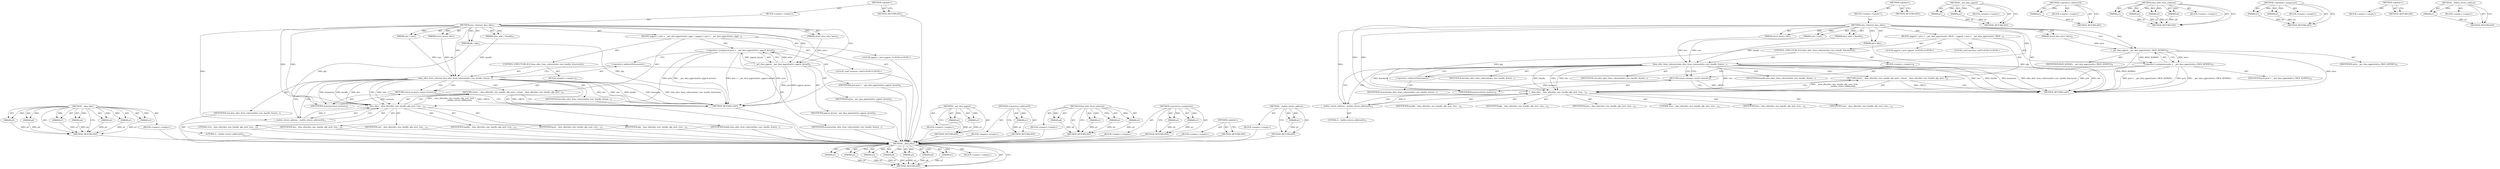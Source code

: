 digraph "__builtin_return_address" {
vulnerable_96 [label=<(METHOD,__dma_alloc)>];
vulnerable_97 [label=<(PARAM,p1)>];
vulnerable_98 [label=<(PARAM,p2)>];
vulnerable_99 [label=<(PARAM,p3)>];
vulnerable_100 [label=<(PARAM,p4)>];
vulnerable_101 [label=<(PARAM,p5)>];
vulnerable_102 [label=<(PARAM,p6)>];
vulnerable_103 [label=<(PARAM,p7)>];
vulnerable_104 [label=<(BLOCK,&lt;empty&gt;,&lt;empty&gt;)>];
vulnerable_105 [label=<(METHOD_RETURN,ANY)>];
vulnerable_6 [label=<(METHOD,&lt;global&gt;)<SUB>1</SUB>>];
vulnerable_7 [label=<(BLOCK,&lt;empty&gt;,&lt;empty&gt;)<SUB>1</SUB>>];
vulnerable_8 [label=<(METHOD,arm_coherent_dma_alloc)<SUB>1</SUB>>];
vulnerable_9 [label=<(PARAM,struct device *dev)<SUB>1</SUB>>];
vulnerable_10 [label=<(PARAM,size_t size)<SUB>1</SUB>>];
vulnerable_11 [label=<(PARAM,dma_addr_t *handle)<SUB>2</SUB>>];
vulnerable_12 [label=<(PARAM,gfp_t gfp)<SUB>2</SUB>>];
vulnerable_13 [label=<(PARAM,struct dma_attrs *attrs)<SUB>2</SUB>>];
vulnerable_14 [label=<(BLOCK,{
	pgprot_t prot = __get_dma_pgprot(attrs, pgpr...,{
	pgprot_t prot = __get_dma_pgprot(attrs, pgpr...)<SUB>3</SUB>>];
vulnerable_15 [label="<(LOCAL,pgprot_t prot: pgprot_t)<SUB>4</SUB>>"];
vulnerable_16 [label=<(&lt;operator&gt;.assignment,prot = __get_dma_pgprot(attrs, pgprot_kernel))<SUB>4</SUB>>];
vulnerable_17 [label=<(IDENTIFIER,prot,prot = __get_dma_pgprot(attrs, pgprot_kernel))<SUB>4</SUB>>];
vulnerable_18 [label=<(__get_dma_pgprot,__get_dma_pgprot(attrs, pgprot_kernel))<SUB>4</SUB>>];
vulnerable_19 [label=<(IDENTIFIER,attrs,__get_dma_pgprot(attrs, pgprot_kernel))<SUB>4</SUB>>];
vulnerable_20 [label=<(IDENTIFIER,pgprot_kernel,__get_dma_pgprot(attrs, pgprot_kernel))<SUB>4</SUB>>];
vulnerable_21 [label="<(LOCAL,void* memory: void*)<SUB>5</SUB>>"];
vulnerable_22 [label=<(CONTROL_STRUCTURE,IF,if (dma_alloc_from_coherent(dev, size, handle, &amp;memory)))<SUB>7</SUB>>];
vulnerable_23 [label=<(dma_alloc_from_coherent,dma_alloc_from_coherent(dev, size, handle, &amp;mem...)<SUB>7</SUB>>];
vulnerable_24 [label=<(IDENTIFIER,dev,dma_alloc_from_coherent(dev, size, handle, &amp;mem...)<SUB>7</SUB>>];
vulnerable_25 [label=<(IDENTIFIER,size,dma_alloc_from_coherent(dev, size, handle, &amp;mem...)<SUB>7</SUB>>];
vulnerable_26 [label=<(IDENTIFIER,handle,dma_alloc_from_coherent(dev, size, handle, &amp;mem...)<SUB>7</SUB>>];
vulnerable_27 [label=<(&lt;operator&gt;.addressOf,&amp;memory)<SUB>7</SUB>>];
vulnerable_28 [label=<(IDENTIFIER,memory,dma_alloc_from_coherent(dev, size, handle, &amp;mem...)<SUB>7</SUB>>];
vulnerable_29 [label=<(BLOCK,&lt;empty&gt;,&lt;empty&gt;)<SUB>8</SUB>>];
vulnerable_30 [label=<(RETURN,return memory;,return memory;)<SUB>8</SUB>>];
vulnerable_31 [label=<(IDENTIFIER,memory,return memory;)<SUB>8</SUB>>];
vulnerable_32 [label=<(RETURN,return __dma_alloc(dev, size, handle, gfp, prot...,return __dma_alloc(dev, size, handle, gfp, prot...)<SUB>10</SUB>>];
vulnerable_33 [label=<(__dma_alloc,__dma_alloc(dev, size, handle, gfp, prot, true,...)<SUB>10</SUB>>];
vulnerable_34 [label=<(IDENTIFIER,dev,__dma_alloc(dev, size, handle, gfp, prot, true,...)<SUB>10</SUB>>];
vulnerable_35 [label=<(IDENTIFIER,size,__dma_alloc(dev, size, handle, gfp, prot, true,...)<SUB>10</SUB>>];
vulnerable_36 [label=<(IDENTIFIER,handle,__dma_alloc(dev, size, handle, gfp, prot, true,...)<SUB>10</SUB>>];
vulnerable_37 [label=<(IDENTIFIER,gfp,__dma_alloc(dev, size, handle, gfp, prot, true,...)<SUB>10</SUB>>];
vulnerable_38 [label=<(IDENTIFIER,prot,__dma_alloc(dev, size, handle, gfp, prot, true,...)<SUB>10</SUB>>];
vulnerable_39 [label=<(LITERAL,true,__dma_alloc(dev, size, handle, gfp, prot, true,...)<SUB>10</SUB>>];
vulnerable_40 [label=<(__builtin_return_address,__builtin_return_address(0))<SUB>11</SUB>>];
vulnerable_41 [label=<(LITERAL,0,__builtin_return_address(0))<SUB>11</SUB>>];
vulnerable_42 [label=<(METHOD_RETURN,void*)<SUB>1</SUB>>];
vulnerable_44 [label=<(METHOD_RETURN,ANY)<SUB>1</SUB>>];
vulnerable_80 [label=<(METHOD,__get_dma_pgprot)>];
vulnerable_81 [label=<(PARAM,p1)>];
vulnerable_82 [label=<(PARAM,p2)>];
vulnerable_83 [label=<(BLOCK,&lt;empty&gt;,&lt;empty&gt;)>];
vulnerable_84 [label=<(METHOD_RETURN,ANY)>];
vulnerable_92 [label=<(METHOD,&lt;operator&gt;.addressOf)>];
vulnerable_93 [label=<(PARAM,p1)>];
vulnerable_94 [label=<(BLOCK,&lt;empty&gt;,&lt;empty&gt;)>];
vulnerable_95 [label=<(METHOD_RETURN,ANY)>];
vulnerable_85 [label=<(METHOD,dma_alloc_from_coherent)>];
vulnerable_86 [label=<(PARAM,p1)>];
vulnerable_87 [label=<(PARAM,p2)>];
vulnerable_88 [label=<(PARAM,p3)>];
vulnerable_89 [label=<(PARAM,p4)>];
vulnerable_90 [label=<(BLOCK,&lt;empty&gt;,&lt;empty&gt;)>];
vulnerable_91 [label=<(METHOD_RETURN,ANY)>];
vulnerable_75 [label=<(METHOD,&lt;operator&gt;.assignment)>];
vulnerable_76 [label=<(PARAM,p1)>];
vulnerable_77 [label=<(PARAM,p2)>];
vulnerable_78 [label=<(BLOCK,&lt;empty&gt;,&lt;empty&gt;)>];
vulnerable_79 [label=<(METHOD_RETURN,ANY)>];
vulnerable_69 [label=<(METHOD,&lt;global&gt;)<SUB>1</SUB>>];
vulnerable_70 [label=<(BLOCK,&lt;empty&gt;,&lt;empty&gt;)>];
vulnerable_71 [label=<(METHOD_RETURN,ANY)>];
vulnerable_106 [label=<(METHOD,__builtin_return_address)>];
vulnerable_107 [label=<(PARAM,p1)>];
vulnerable_108 [label=<(BLOCK,&lt;empty&gt;,&lt;empty&gt;)>];
vulnerable_109 [label=<(METHOD_RETURN,ANY)>];
fixed_96 [label=<(METHOD,__dma_alloc)>];
fixed_97 [label=<(PARAM,p1)>];
fixed_98 [label=<(PARAM,p2)>];
fixed_99 [label=<(PARAM,p3)>];
fixed_100 [label=<(PARAM,p4)>];
fixed_101 [label=<(PARAM,p5)>];
fixed_102 [label=<(PARAM,p6)>];
fixed_103 [label=<(PARAM,p7)>];
fixed_104 [label=<(BLOCK,&lt;empty&gt;,&lt;empty&gt;)>];
fixed_105 [label=<(METHOD_RETURN,ANY)>];
fixed_6 [label=<(METHOD,&lt;global&gt;)<SUB>1</SUB>>];
fixed_7 [label=<(BLOCK,&lt;empty&gt;,&lt;empty&gt;)<SUB>1</SUB>>];
fixed_8 [label=<(METHOD,arm_coherent_dma_alloc)<SUB>1</SUB>>];
fixed_9 [label=<(PARAM,struct device *dev)<SUB>1</SUB>>];
fixed_10 [label=<(PARAM,size_t size)<SUB>1</SUB>>];
fixed_11 [label=<(PARAM,dma_addr_t *handle)<SUB>2</SUB>>];
fixed_12 [label=<(PARAM,gfp_t gfp)<SUB>2</SUB>>];
fixed_13 [label=<(PARAM,struct dma_attrs *attrs)<SUB>2</SUB>>];
fixed_14 [label=<(BLOCK,{
	pgprot_t prot = __get_dma_pgprot(attrs, PAGE...,{
	pgprot_t prot = __get_dma_pgprot(attrs, PAGE...)<SUB>3</SUB>>];
fixed_15 [label="<(LOCAL,pgprot_t prot: pgprot_t)<SUB>4</SUB>>"];
fixed_16 [label=<(&lt;operator&gt;.assignment,prot = __get_dma_pgprot(attrs, PAGE_KERNEL))<SUB>4</SUB>>];
fixed_17 [label=<(IDENTIFIER,prot,prot = __get_dma_pgprot(attrs, PAGE_KERNEL))<SUB>4</SUB>>];
fixed_18 [label=<(__get_dma_pgprot,__get_dma_pgprot(attrs, PAGE_KERNEL))<SUB>4</SUB>>];
fixed_19 [label=<(IDENTIFIER,attrs,__get_dma_pgprot(attrs, PAGE_KERNEL))<SUB>4</SUB>>];
fixed_20 [label=<(IDENTIFIER,PAGE_KERNEL,__get_dma_pgprot(attrs, PAGE_KERNEL))<SUB>4</SUB>>];
fixed_21 [label="<(LOCAL,void* memory: void*)<SUB>5</SUB>>"];
fixed_22 [label=<(CONTROL_STRUCTURE,IF,if (dma_alloc_from_coherent(dev, size, handle, &amp;memory)))<SUB>7</SUB>>];
fixed_23 [label=<(dma_alloc_from_coherent,dma_alloc_from_coherent(dev, size, handle, &amp;mem...)<SUB>7</SUB>>];
fixed_24 [label=<(IDENTIFIER,dev,dma_alloc_from_coherent(dev, size, handle, &amp;mem...)<SUB>7</SUB>>];
fixed_25 [label=<(IDENTIFIER,size,dma_alloc_from_coherent(dev, size, handle, &amp;mem...)<SUB>7</SUB>>];
fixed_26 [label=<(IDENTIFIER,handle,dma_alloc_from_coherent(dev, size, handle, &amp;mem...)<SUB>7</SUB>>];
fixed_27 [label=<(&lt;operator&gt;.addressOf,&amp;memory)<SUB>7</SUB>>];
fixed_28 [label=<(IDENTIFIER,memory,dma_alloc_from_coherent(dev, size, handle, &amp;mem...)<SUB>7</SUB>>];
fixed_29 [label=<(BLOCK,&lt;empty&gt;,&lt;empty&gt;)<SUB>8</SUB>>];
fixed_30 [label=<(RETURN,return memory;,return memory;)<SUB>8</SUB>>];
fixed_31 [label=<(IDENTIFIER,memory,return memory;)<SUB>8</SUB>>];
fixed_32 [label=<(RETURN,return __dma_alloc(dev, size, handle, gfp, prot...,return __dma_alloc(dev, size, handle, gfp, prot...)<SUB>10</SUB>>];
fixed_33 [label=<(__dma_alloc,__dma_alloc(dev, size, handle, gfp, prot, true,...)<SUB>10</SUB>>];
fixed_34 [label=<(IDENTIFIER,dev,__dma_alloc(dev, size, handle, gfp, prot, true,...)<SUB>10</SUB>>];
fixed_35 [label=<(IDENTIFIER,size,__dma_alloc(dev, size, handle, gfp, prot, true,...)<SUB>10</SUB>>];
fixed_36 [label=<(IDENTIFIER,handle,__dma_alloc(dev, size, handle, gfp, prot, true,...)<SUB>10</SUB>>];
fixed_37 [label=<(IDENTIFIER,gfp,__dma_alloc(dev, size, handle, gfp, prot, true,...)<SUB>10</SUB>>];
fixed_38 [label=<(IDENTIFIER,prot,__dma_alloc(dev, size, handle, gfp, prot, true,...)<SUB>10</SUB>>];
fixed_39 [label=<(LITERAL,true,__dma_alloc(dev, size, handle, gfp, prot, true,...)<SUB>10</SUB>>];
fixed_40 [label=<(__builtin_return_address,__builtin_return_address(0))<SUB>11</SUB>>];
fixed_41 [label=<(LITERAL,0,__builtin_return_address(0))<SUB>11</SUB>>];
fixed_42 [label=<(METHOD_RETURN,void*)<SUB>1</SUB>>];
fixed_44 [label=<(METHOD_RETURN,ANY)<SUB>1</SUB>>];
fixed_80 [label=<(METHOD,__get_dma_pgprot)>];
fixed_81 [label=<(PARAM,p1)>];
fixed_82 [label=<(PARAM,p2)>];
fixed_83 [label=<(BLOCK,&lt;empty&gt;,&lt;empty&gt;)>];
fixed_84 [label=<(METHOD_RETURN,ANY)>];
fixed_92 [label=<(METHOD,&lt;operator&gt;.addressOf)>];
fixed_93 [label=<(PARAM,p1)>];
fixed_94 [label=<(BLOCK,&lt;empty&gt;,&lt;empty&gt;)>];
fixed_95 [label=<(METHOD_RETURN,ANY)>];
fixed_85 [label=<(METHOD,dma_alloc_from_coherent)>];
fixed_86 [label=<(PARAM,p1)>];
fixed_87 [label=<(PARAM,p2)>];
fixed_88 [label=<(PARAM,p3)>];
fixed_89 [label=<(PARAM,p4)>];
fixed_90 [label=<(BLOCK,&lt;empty&gt;,&lt;empty&gt;)>];
fixed_91 [label=<(METHOD_RETURN,ANY)>];
fixed_75 [label=<(METHOD,&lt;operator&gt;.assignment)>];
fixed_76 [label=<(PARAM,p1)>];
fixed_77 [label=<(PARAM,p2)>];
fixed_78 [label=<(BLOCK,&lt;empty&gt;,&lt;empty&gt;)>];
fixed_79 [label=<(METHOD_RETURN,ANY)>];
fixed_69 [label=<(METHOD,&lt;global&gt;)<SUB>1</SUB>>];
fixed_70 [label=<(BLOCK,&lt;empty&gt;,&lt;empty&gt;)>];
fixed_71 [label=<(METHOD_RETURN,ANY)>];
fixed_106 [label=<(METHOD,__builtin_return_address)>];
fixed_107 [label=<(PARAM,p1)>];
fixed_108 [label=<(BLOCK,&lt;empty&gt;,&lt;empty&gt;)>];
fixed_109 [label=<(METHOD_RETURN,ANY)>];
vulnerable_96 -> vulnerable_97  [key=0, label="AST: "];
vulnerable_96 -> vulnerable_97  [key=1, label="DDG: "];
vulnerable_96 -> vulnerable_104  [key=0, label="AST: "];
vulnerable_96 -> vulnerable_98  [key=0, label="AST: "];
vulnerable_96 -> vulnerable_98  [key=1, label="DDG: "];
vulnerable_96 -> vulnerable_105  [key=0, label="AST: "];
vulnerable_96 -> vulnerable_105  [key=1, label="CFG: "];
vulnerable_96 -> vulnerable_99  [key=0, label="AST: "];
vulnerable_96 -> vulnerable_99  [key=1, label="DDG: "];
vulnerable_96 -> vulnerable_100  [key=0, label="AST: "];
vulnerable_96 -> vulnerable_100  [key=1, label="DDG: "];
vulnerable_96 -> vulnerable_101  [key=0, label="AST: "];
vulnerable_96 -> vulnerable_101  [key=1, label="DDG: "];
vulnerable_96 -> vulnerable_102  [key=0, label="AST: "];
vulnerable_96 -> vulnerable_102  [key=1, label="DDG: "];
vulnerable_96 -> vulnerable_103  [key=0, label="AST: "];
vulnerable_96 -> vulnerable_103  [key=1, label="DDG: "];
vulnerable_97 -> vulnerable_105  [key=0, label="DDG: p1"];
vulnerable_98 -> vulnerable_105  [key=0, label="DDG: p2"];
vulnerable_99 -> vulnerable_105  [key=0, label="DDG: p3"];
vulnerable_100 -> vulnerable_105  [key=0, label="DDG: p4"];
vulnerable_101 -> vulnerable_105  [key=0, label="DDG: p5"];
vulnerable_102 -> vulnerable_105  [key=0, label="DDG: p6"];
vulnerable_103 -> vulnerable_105  [key=0, label="DDG: p7"];
vulnerable_104 -> fixed_96  [key=0];
vulnerable_105 -> fixed_96  [key=0];
vulnerable_6 -> vulnerable_7  [key=0, label="AST: "];
vulnerable_6 -> vulnerable_44  [key=0, label="AST: "];
vulnerable_6 -> vulnerable_44  [key=1, label="CFG: "];
vulnerable_7 -> vulnerable_8  [key=0, label="AST: "];
vulnerable_8 -> vulnerable_9  [key=0, label="AST: "];
vulnerable_8 -> vulnerable_9  [key=1, label="DDG: "];
vulnerable_8 -> vulnerable_10  [key=0, label="AST: "];
vulnerable_8 -> vulnerable_10  [key=1, label="DDG: "];
vulnerable_8 -> vulnerable_11  [key=0, label="AST: "];
vulnerable_8 -> vulnerable_11  [key=1, label="DDG: "];
vulnerable_8 -> vulnerable_12  [key=0, label="AST: "];
vulnerable_8 -> vulnerable_12  [key=1, label="DDG: "];
vulnerable_8 -> vulnerable_13  [key=0, label="AST: "];
vulnerable_8 -> vulnerable_13  [key=1, label="DDG: "];
vulnerable_8 -> vulnerable_14  [key=0, label="AST: "];
vulnerable_8 -> vulnerable_42  [key=0, label="AST: "];
vulnerable_8 -> vulnerable_18  [key=0, label="CFG: "];
vulnerable_8 -> vulnerable_18  [key=1, label="DDG: "];
vulnerable_8 -> vulnerable_23  [key=0, label="DDG: "];
vulnerable_8 -> vulnerable_33  [key=0, label="DDG: "];
vulnerable_8 -> vulnerable_31  [key=0, label="DDG: "];
vulnerable_8 -> vulnerable_40  [key=0, label="DDG: "];
vulnerable_9 -> vulnerable_23  [key=0, label="DDG: dev"];
vulnerable_10 -> vulnerable_23  [key=0, label="DDG: size"];
vulnerable_11 -> vulnerable_23  [key=0, label="DDG: handle"];
vulnerable_12 -> vulnerable_42  [key=0, label="DDG: gfp"];
vulnerable_12 -> vulnerable_33  [key=0, label="DDG: gfp"];
vulnerable_13 -> vulnerable_18  [key=0, label="DDG: attrs"];
vulnerable_14 -> vulnerable_15  [key=0, label="AST: "];
vulnerable_14 -> vulnerable_16  [key=0, label="AST: "];
vulnerable_14 -> vulnerable_21  [key=0, label="AST: "];
vulnerable_14 -> vulnerable_22  [key=0, label="AST: "];
vulnerable_14 -> vulnerable_32  [key=0, label="AST: "];
vulnerable_15 -> fixed_96  [key=0];
vulnerable_16 -> vulnerable_17  [key=0, label="AST: "];
vulnerable_16 -> vulnerable_18  [key=0, label="AST: "];
vulnerable_16 -> vulnerable_27  [key=0, label="CFG: "];
vulnerable_16 -> vulnerable_42  [key=0, label="DDG: prot"];
vulnerable_16 -> vulnerable_42  [key=1, label="DDG: __get_dma_pgprot(attrs, pgprot_kernel)"];
vulnerable_16 -> vulnerable_42  [key=2, label="DDG: prot = __get_dma_pgprot(attrs, pgprot_kernel)"];
vulnerable_16 -> vulnerable_33  [key=0, label="DDG: prot"];
vulnerable_17 -> fixed_96  [key=0];
vulnerable_18 -> vulnerable_19  [key=0, label="AST: "];
vulnerable_18 -> vulnerable_20  [key=0, label="AST: "];
vulnerable_18 -> vulnerable_16  [key=0, label="CFG: "];
vulnerable_18 -> vulnerable_16  [key=1, label="DDG: attrs"];
vulnerable_18 -> vulnerable_16  [key=2, label="DDG: pgprot_kernel"];
vulnerable_18 -> vulnerable_42  [key=0, label="DDG: attrs"];
vulnerable_18 -> vulnerable_42  [key=1, label="DDG: pgprot_kernel"];
vulnerable_19 -> fixed_96  [key=0];
vulnerable_20 -> fixed_96  [key=0];
vulnerable_21 -> fixed_96  [key=0];
vulnerable_22 -> vulnerable_23  [key=0, label="AST: "];
vulnerable_22 -> vulnerable_29  [key=0, label="AST: "];
vulnerable_23 -> vulnerable_24  [key=0, label="AST: "];
vulnerable_23 -> vulnerable_25  [key=0, label="AST: "];
vulnerable_23 -> vulnerable_26  [key=0, label="AST: "];
vulnerable_23 -> vulnerable_27  [key=0, label="AST: "];
vulnerable_23 -> vulnerable_30  [key=0, label="CFG: "];
vulnerable_23 -> vulnerable_30  [key=1, label="CDG: "];
vulnerable_23 -> vulnerable_40  [key=0, label="CFG: "];
vulnerable_23 -> vulnerable_40  [key=1, label="CDG: "];
vulnerable_23 -> vulnerable_42  [key=0, label="DDG: dev"];
vulnerable_23 -> vulnerable_42  [key=1, label="DDG: size"];
vulnerable_23 -> vulnerable_42  [key=2, label="DDG: handle"];
vulnerable_23 -> vulnerable_42  [key=3, label="DDG: &amp;memory"];
vulnerable_23 -> vulnerable_42  [key=4, label="DDG: dma_alloc_from_coherent(dev, size, handle, &amp;memory)"];
vulnerable_23 -> vulnerable_33  [key=0, label="DDG: dev"];
vulnerable_23 -> vulnerable_33  [key=1, label="DDG: size"];
vulnerable_23 -> vulnerable_33  [key=2, label="DDG: handle"];
vulnerable_23 -> vulnerable_33  [key=3, label="CDG: "];
vulnerable_23 -> vulnerable_31  [key=0, label="DDG: &amp;memory"];
vulnerable_23 -> vulnerable_32  [key=0, label="CDG: "];
vulnerable_24 -> fixed_96  [key=0];
vulnerable_25 -> fixed_96  [key=0];
vulnerable_26 -> fixed_96  [key=0];
vulnerable_27 -> vulnerable_28  [key=0, label="AST: "];
vulnerable_27 -> vulnerable_23  [key=0, label="CFG: "];
vulnerable_28 -> fixed_96  [key=0];
vulnerable_29 -> vulnerable_30  [key=0, label="AST: "];
vulnerable_30 -> vulnerable_31  [key=0, label="AST: "];
vulnerable_30 -> vulnerable_42  [key=0, label="CFG: "];
vulnerable_30 -> vulnerable_42  [key=1, label="DDG: &lt;RET&gt;"];
vulnerable_31 -> vulnerable_30  [key=0, label="DDG: memory"];
vulnerable_32 -> vulnerable_33  [key=0, label="AST: "];
vulnerable_32 -> vulnerable_42  [key=0, label="CFG: "];
vulnerable_32 -> vulnerable_42  [key=1, label="DDG: &lt;RET&gt;"];
vulnerable_33 -> vulnerable_34  [key=0, label="AST: "];
vulnerable_33 -> vulnerable_35  [key=0, label="AST: "];
vulnerable_33 -> vulnerable_36  [key=0, label="AST: "];
vulnerable_33 -> vulnerable_37  [key=0, label="AST: "];
vulnerable_33 -> vulnerable_38  [key=0, label="AST: "];
vulnerable_33 -> vulnerable_39  [key=0, label="AST: "];
vulnerable_33 -> vulnerable_40  [key=0, label="AST: "];
vulnerable_33 -> vulnerable_32  [key=0, label="CFG: "];
vulnerable_33 -> vulnerable_32  [key=1, label="DDG: __dma_alloc(dev, size, handle, gfp, prot, true,
			   __builtin_return_address(0))"];
vulnerable_34 -> fixed_96  [key=0];
vulnerable_35 -> fixed_96  [key=0];
vulnerable_36 -> fixed_96  [key=0];
vulnerable_37 -> fixed_96  [key=0];
vulnerable_38 -> fixed_96  [key=0];
vulnerable_39 -> fixed_96  [key=0];
vulnerable_40 -> vulnerable_41  [key=0, label="AST: "];
vulnerable_40 -> vulnerable_33  [key=0, label="CFG: "];
vulnerable_40 -> vulnerable_33  [key=1, label="DDG: 0"];
vulnerable_41 -> fixed_96  [key=0];
vulnerable_42 -> fixed_96  [key=0];
vulnerable_44 -> fixed_96  [key=0];
vulnerable_80 -> vulnerable_81  [key=0, label="AST: "];
vulnerable_80 -> vulnerable_81  [key=1, label="DDG: "];
vulnerable_80 -> vulnerable_83  [key=0, label="AST: "];
vulnerable_80 -> vulnerable_82  [key=0, label="AST: "];
vulnerable_80 -> vulnerable_82  [key=1, label="DDG: "];
vulnerable_80 -> vulnerable_84  [key=0, label="AST: "];
vulnerable_80 -> vulnerable_84  [key=1, label="CFG: "];
vulnerable_81 -> vulnerable_84  [key=0, label="DDG: p1"];
vulnerable_82 -> vulnerable_84  [key=0, label="DDG: p2"];
vulnerable_83 -> fixed_96  [key=0];
vulnerable_84 -> fixed_96  [key=0];
vulnerable_92 -> vulnerable_93  [key=0, label="AST: "];
vulnerable_92 -> vulnerable_93  [key=1, label="DDG: "];
vulnerable_92 -> vulnerable_94  [key=0, label="AST: "];
vulnerable_92 -> vulnerable_95  [key=0, label="AST: "];
vulnerable_92 -> vulnerable_95  [key=1, label="CFG: "];
vulnerable_93 -> vulnerable_95  [key=0, label="DDG: p1"];
vulnerable_94 -> fixed_96  [key=0];
vulnerable_95 -> fixed_96  [key=0];
vulnerable_85 -> vulnerable_86  [key=0, label="AST: "];
vulnerable_85 -> vulnerable_86  [key=1, label="DDG: "];
vulnerable_85 -> vulnerable_90  [key=0, label="AST: "];
vulnerable_85 -> vulnerable_87  [key=0, label="AST: "];
vulnerable_85 -> vulnerable_87  [key=1, label="DDG: "];
vulnerable_85 -> vulnerable_91  [key=0, label="AST: "];
vulnerable_85 -> vulnerable_91  [key=1, label="CFG: "];
vulnerable_85 -> vulnerable_88  [key=0, label="AST: "];
vulnerable_85 -> vulnerable_88  [key=1, label="DDG: "];
vulnerable_85 -> vulnerable_89  [key=0, label="AST: "];
vulnerable_85 -> vulnerable_89  [key=1, label="DDG: "];
vulnerable_86 -> vulnerable_91  [key=0, label="DDG: p1"];
vulnerable_87 -> vulnerable_91  [key=0, label="DDG: p2"];
vulnerable_88 -> vulnerable_91  [key=0, label="DDG: p3"];
vulnerable_89 -> vulnerable_91  [key=0, label="DDG: p4"];
vulnerable_90 -> fixed_96  [key=0];
vulnerable_91 -> fixed_96  [key=0];
vulnerable_75 -> vulnerable_76  [key=0, label="AST: "];
vulnerable_75 -> vulnerable_76  [key=1, label="DDG: "];
vulnerable_75 -> vulnerable_78  [key=0, label="AST: "];
vulnerable_75 -> vulnerable_77  [key=0, label="AST: "];
vulnerable_75 -> vulnerable_77  [key=1, label="DDG: "];
vulnerable_75 -> vulnerable_79  [key=0, label="AST: "];
vulnerable_75 -> vulnerable_79  [key=1, label="CFG: "];
vulnerable_76 -> vulnerable_79  [key=0, label="DDG: p1"];
vulnerable_77 -> vulnerable_79  [key=0, label="DDG: p2"];
vulnerable_78 -> fixed_96  [key=0];
vulnerable_79 -> fixed_96  [key=0];
vulnerable_69 -> vulnerable_70  [key=0, label="AST: "];
vulnerable_69 -> vulnerable_71  [key=0, label="AST: "];
vulnerable_69 -> vulnerable_71  [key=1, label="CFG: "];
vulnerable_70 -> fixed_96  [key=0];
vulnerable_71 -> fixed_96  [key=0];
vulnerable_106 -> vulnerable_107  [key=0, label="AST: "];
vulnerable_106 -> vulnerable_107  [key=1, label="DDG: "];
vulnerable_106 -> vulnerable_108  [key=0, label="AST: "];
vulnerable_106 -> vulnerable_109  [key=0, label="AST: "];
vulnerable_106 -> vulnerable_109  [key=1, label="CFG: "];
vulnerable_107 -> vulnerable_109  [key=0, label="DDG: p1"];
vulnerable_108 -> fixed_96  [key=0];
vulnerable_109 -> fixed_96  [key=0];
fixed_96 -> fixed_97  [key=0, label="AST: "];
fixed_96 -> fixed_97  [key=1, label="DDG: "];
fixed_96 -> fixed_104  [key=0, label="AST: "];
fixed_96 -> fixed_98  [key=0, label="AST: "];
fixed_96 -> fixed_98  [key=1, label="DDG: "];
fixed_96 -> fixed_105  [key=0, label="AST: "];
fixed_96 -> fixed_105  [key=1, label="CFG: "];
fixed_96 -> fixed_99  [key=0, label="AST: "];
fixed_96 -> fixed_99  [key=1, label="DDG: "];
fixed_96 -> fixed_100  [key=0, label="AST: "];
fixed_96 -> fixed_100  [key=1, label="DDG: "];
fixed_96 -> fixed_101  [key=0, label="AST: "];
fixed_96 -> fixed_101  [key=1, label="DDG: "];
fixed_96 -> fixed_102  [key=0, label="AST: "];
fixed_96 -> fixed_102  [key=1, label="DDG: "];
fixed_96 -> fixed_103  [key=0, label="AST: "];
fixed_96 -> fixed_103  [key=1, label="DDG: "];
fixed_97 -> fixed_105  [key=0, label="DDG: p1"];
fixed_98 -> fixed_105  [key=0, label="DDG: p2"];
fixed_99 -> fixed_105  [key=0, label="DDG: p3"];
fixed_100 -> fixed_105  [key=0, label="DDG: p4"];
fixed_101 -> fixed_105  [key=0, label="DDG: p5"];
fixed_102 -> fixed_105  [key=0, label="DDG: p6"];
fixed_103 -> fixed_105  [key=0, label="DDG: p7"];
fixed_6 -> fixed_7  [key=0, label="AST: "];
fixed_6 -> fixed_44  [key=0, label="AST: "];
fixed_6 -> fixed_44  [key=1, label="CFG: "];
fixed_7 -> fixed_8  [key=0, label="AST: "];
fixed_8 -> fixed_9  [key=0, label="AST: "];
fixed_8 -> fixed_9  [key=1, label="DDG: "];
fixed_8 -> fixed_10  [key=0, label="AST: "];
fixed_8 -> fixed_10  [key=1, label="DDG: "];
fixed_8 -> fixed_11  [key=0, label="AST: "];
fixed_8 -> fixed_11  [key=1, label="DDG: "];
fixed_8 -> fixed_12  [key=0, label="AST: "];
fixed_8 -> fixed_12  [key=1, label="DDG: "];
fixed_8 -> fixed_13  [key=0, label="AST: "];
fixed_8 -> fixed_13  [key=1, label="DDG: "];
fixed_8 -> fixed_14  [key=0, label="AST: "];
fixed_8 -> fixed_42  [key=0, label="AST: "];
fixed_8 -> fixed_18  [key=0, label="CFG: "];
fixed_8 -> fixed_18  [key=1, label="DDG: "];
fixed_8 -> fixed_23  [key=0, label="DDG: "];
fixed_8 -> fixed_33  [key=0, label="DDG: "];
fixed_8 -> fixed_31  [key=0, label="DDG: "];
fixed_8 -> fixed_40  [key=0, label="DDG: "];
fixed_9 -> fixed_23  [key=0, label="DDG: dev"];
fixed_10 -> fixed_23  [key=0, label="DDG: size"];
fixed_11 -> fixed_23  [key=0, label="DDG: handle"];
fixed_12 -> fixed_42  [key=0, label="DDG: gfp"];
fixed_12 -> fixed_33  [key=0, label="DDG: gfp"];
fixed_13 -> fixed_18  [key=0, label="DDG: attrs"];
fixed_14 -> fixed_15  [key=0, label="AST: "];
fixed_14 -> fixed_16  [key=0, label="AST: "];
fixed_14 -> fixed_21  [key=0, label="AST: "];
fixed_14 -> fixed_22  [key=0, label="AST: "];
fixed_14 -> fixed_32  [key=0, label="AST: "];
fixed_16 -> fixed_17  [key=0, label="AST: "];
fixed_16 -> fixed_18  [key=0, label="AST: "];
fixed_16 -> fixed_27  [key=0, label="CFG: "];
fixed_16 -> fixed_42  [key=0, label="DDG: prot"];
fixed_16 -> fixed_42  [key=1, label="DDG: __get_dma_pgprot(attrs, PAGE_KERNEL)"];
fixed_16 -> fixed_42  [key=2, label="DDG: prot = __get_dma_pgprot(attrs, PAGE_KERNEL)"];
fixed_16 -> fixed_33  [key=0, label="DDG: prot"];
fixed_18 -> fixed_19  [key=0, label="AST: "];
fixed_18 -> fixed_20  [key=0, label="AST: "];
fixed_18 -> fixed_16  [key=0, label="CFG: "];
fixed_18 -> fixed_16  [key=1, label="DDG: attrs"];
fixed_18 -> fixed_16  [key=2, label="DDG: PAGE_KERNEL"];
fixed_18 -> fixed_42  [key=0, label="DDG: attrs"];
fixed_18 -> fixed_42  [key=1, label="DDG: PAGE_KERNEL"];
fixed_22 -> fixed_23  [key=0, label="AST: "];
fixed_22 -> fixed_29  [key=0, label="AST: "];
fixed_23 -> fixed_24  [key=0, label="AST: "];
fixed_23 -> fixed_25  [key=0, label="AST: "];
fixed_23 -> fixed_26  [key=0, label="AST: "];
fixed_23 -> fixed_27  [key=0, label="AST: "];
fixed_23 -> fixed_30  [key=0, label="CFG: "];
fixed_23 -> fixed_30  [key=1, label="CDG: "];
fixed_23 -> fixed_40  [key=0, label="CFG: "];
fixed_23 -> fixed_40  [key=1, label="CDG: "];
fixed_23 -> fixed_42  [key=0, label="DDG: dev"];
fixed_23 -> fixed_42  [key=1, label="DDG: size"];
fixed_23 -> fixed_42  [key=2, label="DDG: handle"];
fixed_23 -> fixed_42  [key=3, label="DDG: &amp;memory"];
fixed_23 -> fixed_42  [key=4, label="DDG: dma_alloc_from_coherent(dev, size, handle, &amp;memory)"];
fixed_23 -> fixed_33  [key=0, label="DDG: dev"];
fixed_23 -> fixed_33  [key=1, label="DDG: size"];
fixed_23 -> fixed_33  [key=2, label="DDG: handle"];
fixed_23 -> fixed_33  [key=3, label="CDG: "];
fixed_23 -> fixed_31  [key=0, label="DDG: &amp;memory"];
fixed_23 -> fixed_32  [key=0, label="CDG: "];
fixed_27 -> fixed_28  [key=0, label="AST: "];
fixed_27 -> fixed_23  [key=0, label="CFG: "];
fixed_29 -> fixed_30  [key=0, label="AST: "];
fixed_30 -> fixed_31  [key=0, label="AST: "];
fixed_30 -> fixed_42  [key=0, label="CFG: "];
fixed_30 -> fixed_42  [key=1, label="DDG: &lt;RET&gt;"];
fixed_31 -> fixed_30  [key=0, label="DDG: memory"];
fixed_32 -> fixed_33  [key=0, label="AST: "];
fixed_32 -> fixed_42  [key=0, label="CFG: "];
fixed_32 -> fixed_42  [key=1, label="DDG: &lt;RET&gt;"];
fixed_33 -> fixed_34  [key=0, label="AST: "];
fixed_33 -> fixed_35  [key=0, label="AST: "];
fixed_33 -> fixed_36  [key=0, label="AST: "];
fixed_33 -> fixed_37  [key=0, label="AST: "];
fixed_33 -> fixed_38  [key=0, label="AST: "];
fixed_33 -> fixed_39  [key=0, label="AST: "];
fixed_33 -> fixed_40  [key=0, label="AST: "];
fixed_33 -> fixed_32  [key=0, label="CFG: "];
fixed_33 -> fixed_32  [key=1, label="DDG: __dma_alloc(dev, size, handle, gfp, prot, true,
			   __builtin_return_address(0))"];
fixed_40 -> fixed_41  [key=0, label="AST: "];
fixed_40 -> fixed_33  [key=0, label="CFG: "];
fixed_40 -> fixed_33  [key=1, label="DDG: 0"];
fixed_80 -> fixed_81  [key=0, label="AST: "];
fixed_80 -> fixed_81  [key=1, label="DDG: "];
fixed_80 -> fixed_83  [key=0, label="AST: "];
fixed_80 -> fixed_82  [key=0, label="AST: "];
fixed_80 -> fixed_82  [key=1, label="DDG: "];
fixed_80 -> fixed_84  [key=0, label="AST: "];
fixed_80 -> fixed_84  [key=1, label="CFG: "];
fixed_81 -> fixed_84  [key=0, label="DDG: p1"];
fixed_82 -> fixed_84  [key=0, label="DDG: p2"];
fixed_92 -> fixed_93  [key=0, label="AST: "];
fixed_92 -> fixed_93  [key=1, label="DDG: "];
fixed_92 -> fixed_94  [key=0, label="AST: "];
fixed_92 -> fixed_95  [key=0, label="AST: "];
fixed_92 -> fixed_95  [key=1, label="CFG: "];
fixed_93 -> fixed_95  [key=0, label="DDG: p1"];
fixed_85 -> fixed_86  [key=0, label="AST: "];
fixed_85 -> fixed_86  [key=1, label="DDG: "];
fixed_85 -> fixed_90  [key=0, label="AST: "];
fixed_85 -> fixed_87  [key=0, label="AST: "];
fixed_85 -> fixed_87  [key=1, label="DDG: "];
fixed_85 -> fixed_91  [key=0, label="AST: "];
fixed_85 -> fixed_91  [key=1, label="CFG: "];
fixed_85 -> fixed_88  [key=0, label="AST: "];
fixed_85 -> fixed_88  [key=1, label="DDG: "];
fixed_85 -> fixed_89  [key=0, label="AST: "];
fixed_85 -> fixed_89  [key=1, label="DDG: "];
fixed_86 -> fixed_91  [key=0, label="DDG: p1"];
fixed_87 -> fixed_91  [key=0, label="DDG: p2"];
fixed_88 -> fixed_91  [key=0, label="DDG: p3"];
fixed_89 -> fixed_91  [key=0, label="DDG: p4"];
fixed_75 -> fixed_76  [key=0, label="AST: "];
fixed_75 -> fixed_76  [key=1, label="DDG: "];
fixed_75 -> fixed_78  [key=0, label="AST: "];
fixed_75 -> fixed_77  [key=0, label="AST: "];
fixed_75 -> fixed_77  [key=1, label="DDG: "];
fixed_75 -> fixed_79  [key=0, label="AST: "];
fixed_75 -> fixed_79  [key=1, label="CFG: "];
fixed_76 -> fixed_79  [key=0, label="DDG: p1"];
fixed_77 -> fixed_79  [key=0, label="DDG: p2"];
fixed_69 -> fixed_70  [key=0, label="AST: "];
fixed_69 -> fixed_71  [key=0, label="AST: "];
fixed_69 -> fixed_71  [key=1, label="CFG: "];
fixed_106 -> fixed_107  [key=0, label="AST: "];
fixed_106 -> fixed_107  [key=1, label="DDG: "];
fixed_106 -> fixed_108  [key=0, label="AST: "];
fixed_106 -> fixed_109  [key=0, label="AST: "];
fixed_106 -> fixed_109  [key=1, label="CFG: "];
fixed_107 -> fixed_109  [key=0, label="DDG: p1"];
}
